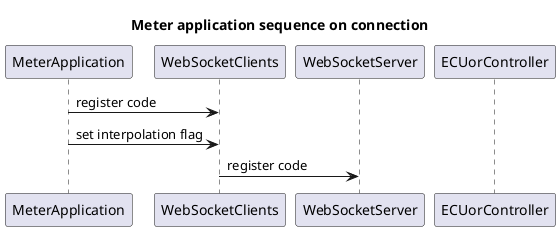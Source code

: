 @startuml
title Meter application sequence on connection
participant MeterApplication
participant WebSocketClients
participant WebSocketServer
participant ECUorController

MeterApplication -> WebSocketClients : register code
MeterApplication -> WebSocketClients : set interpolation flag
WebSocketClients -> WebSocketServer : register code
@enduml
